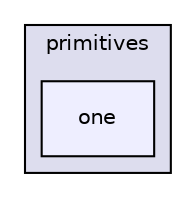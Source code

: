 digraph "src/OpenFOAM/primitives/one" {
  bgcolor=transparent;
  compound=true
  node [ fontsize="10", fontname="Helvetica"];
  edge [ labelfontsize="10", labelfontname="Helvetica"];
  subgraph clusterdir_3e50f45338116b169052b428016851aa {
    graph [ bgcolor="#ddddee", pencolor="black", label="primitives" fontname="Helvetica", fontsize="10", URL="dir_3e50f45338116b169052b428016851aa.html"]
  dir_688e2bf6a1af855b6f70d5e0e0f050d5 [shape=box, label="one", style="filled", fillcolor="#eeeeff", pencolor="black", URL="dir_688e2bf6a1af855b6f70d5e0e0f050d5.html"];
  }
}
